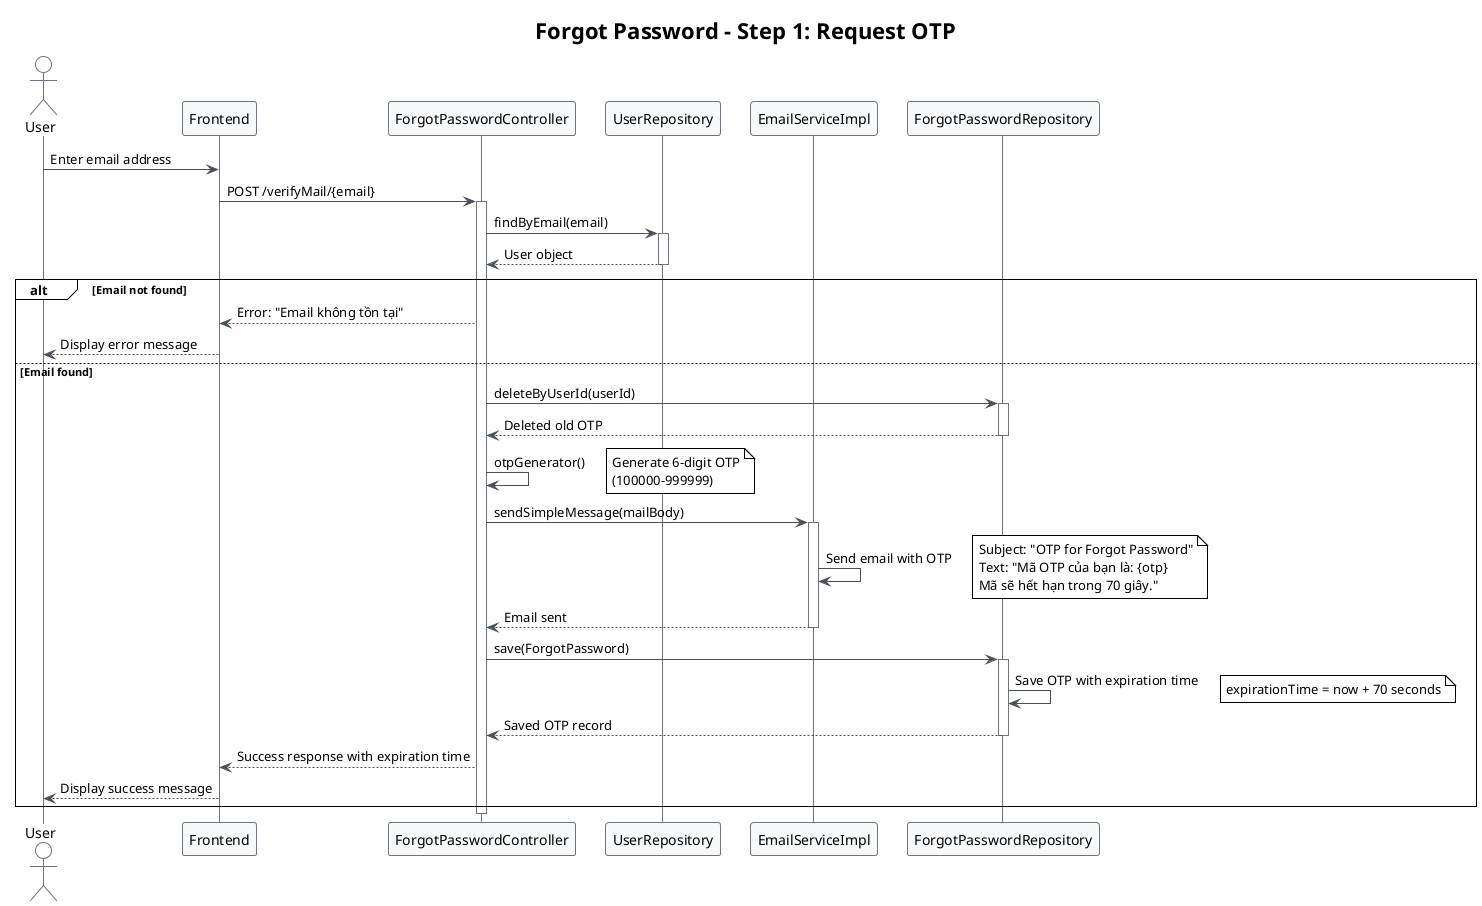 @startuml ForgotPassword_Step1_RequestOTP_Sequence_Diagram

!theme plain
skinparam backgroundColor #FFFFFF
skinparam sequence {
    ArrowColor #495057
    ActorBorderColor #6C757D
    LifeLineBorderColor #6C757D
    ParticipantBorderColor #6C757D
    ParticipantBackgroundColor #F8F9FA
}

title **Forgot Password - Step 1: Request OTP**

actor User as U
participant "Frontend" as F
participant "ForgotPasswordController" as C
participant "UserRepository" as UR
participant "EmailServiceImpl" as ES
participant "ForgotPasswordRepository" as FPR

U -> F: Enter email address
F -> C: POST /verifyMail/{email}
activate C

C -> UR: findByEmail(email)
activate UR
UR --> C: User object
deactivate UR

alt Email not found
    C --> F: Error: "Email không tồn tại"
    F --> U: Display error message
else Email found
    C -> FPR: deleteByUserId(userId)
    activate FPR
    FPR --> C: Deleted old OTP
    deactivate FPR
    
    C -> C: otpGenerator()
    note right: Generate 6-digit OTP\n(100000-999999)
    
    C -> ES: sendSimpleMessage(mailBody)
    activate ES
    ES -> ES: Send email with OTP
    note right: Subject: "OTP for Forgot Password"\nText: "Mã OTP của bạn là: {otp}\nMã sẽ hết hạn trong 70 giây."
    ES --> C: Email sent
    deactivate ES
    
    C -> FPR: save(ForgotPassword)
    activate FPR
    FPR -> FPR: Save OTP with expiration time
    note right: expirationTime = now + 70 seconds
    FPR --> C: Saved OTP record
    deactivate FPR
    
    C --> F: Success response with expiration time
    F --> U: Display success message
end
deactivate C

@enduml

